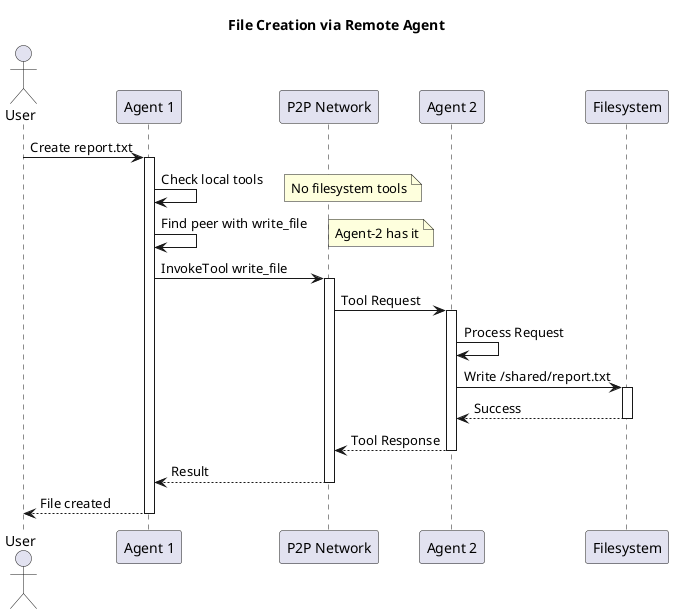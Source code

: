 @startuml
title File Creation via Remote Agent

actor User
participant "Agent 1" as A1
participant "P2P Network" as Net
participant "Agent 2" as A2
participant "Filesystem" as FS

User -> A1: Create report.txt
activate A1
A1 -> A1: Check local tools
note right: No filesystem tools
A1 -> A1: Find peer with write_file
note right: Agent-2 has it
A1 -> Net: InvokeTool write_file
activate Net
Net -> A2: Tool Request
activate A2
A2 -> A2: Process Request
A2 -> FS: Write /shared/report.txt
activate FS
FS --> A2: Success
deactivate FS
A2 --> Net: Tool Response
deactivate A2
Net --> A1: Result
deactivate Net
A1 --> User: File created
deactivate A1

@enduml